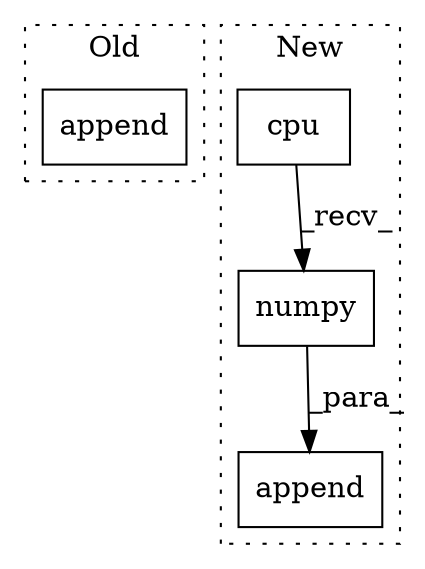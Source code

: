 digraph G {
subgraph cluster0 {
1 [label="append" a="32" s="15247,15391" l="7,1" shape="box"];
label = "Old";
style="dotted";
}
subgraph cluster1 {
2 [label="numpy" a="32" s="15900" l="7" shape="box"];
3 [label="cpu" a="32" s="15894" l="5" shape="box"];
4 [label="append" a="32" s="15849,16024" l="7,1" shape="box"];
label = "New";
style="dotted";
}
2 -> 4 [label="_para_"];
3 -> 2 [label="_recv_"];
}
